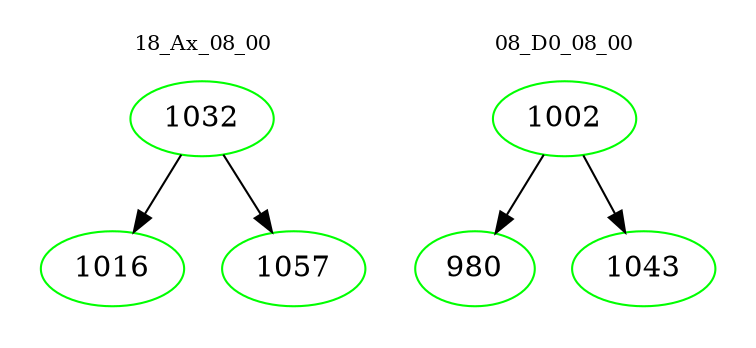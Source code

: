 digraph{
subgraph cluster_0 {
color = white
label = "18_Ax_08_00";
fontsize=10;
T0_1032 [label="1032", color="green"]
T0_1032 -> T0_1016 [color="black"]
T0_1016 [label="1016", color="green"]
T0_1032 -> T0_1057 [color="black"]
T0_1057 [label="1057", color="green"]
}
subgraph cluster_1 {
color = white
label = "08_D0_08_00";
fontsize=10;
T1_1002 [label="1002", color="green"]
T1_1002 -> T1_980 [color="black"]
T1_980 [label="980", color="green"]
T1_1002 -> T1_1043 [color="black"]
T1_1043 [label="1043", color="green"]
}
}

